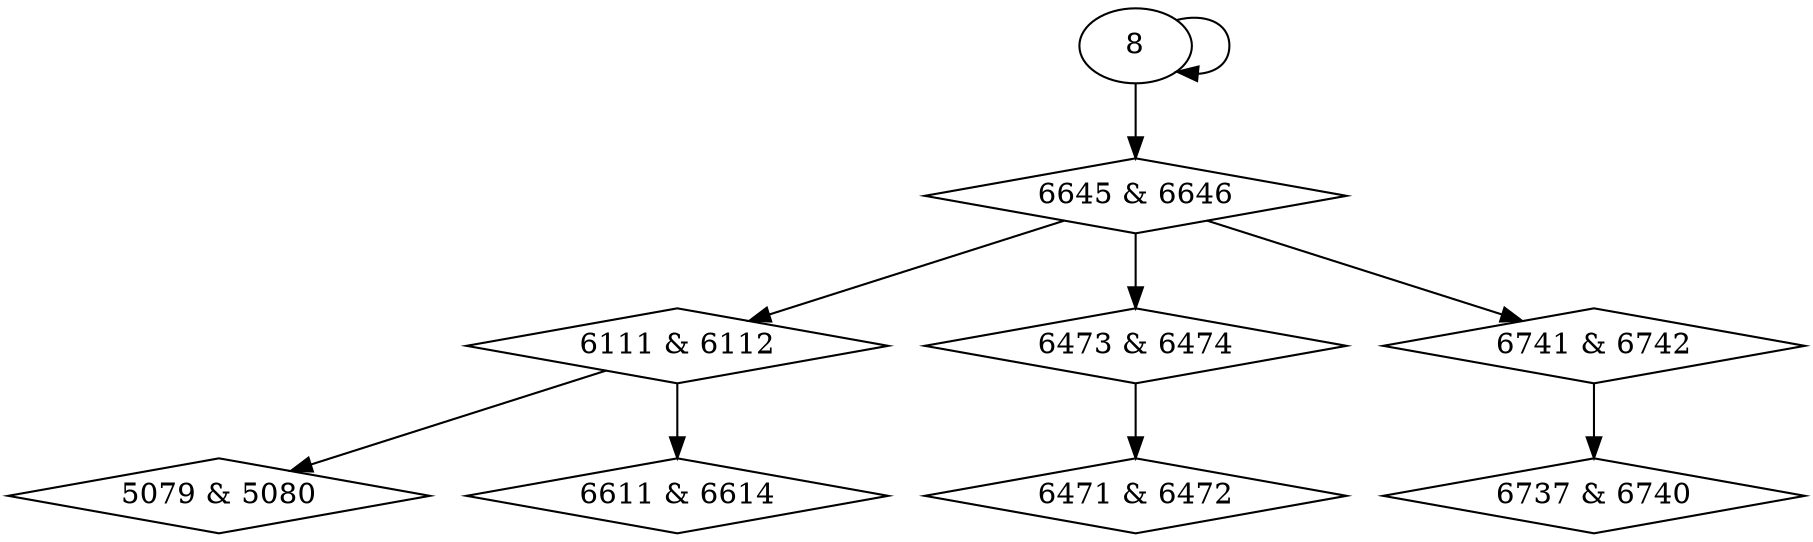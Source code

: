 digraph {
0 [label = "5079 & 5080", shape = diamond];
1 [label = "6111 & 6112", shape = diamond];
2 [label = "6471 & 6472", shape = diamond];
3 [label = "6473 & 6474", shape = diamond];
4 [label = "6611 & 6614", shape = diamond];
5 [label = "6645 & 6646", shape = diamond];
6 [label = "6737 & 6740", shape = diamond];
7 [label = "6741 & 6742", shape = diamond];
1 -> 0;
5 -> 1;
3 -> 2;
5 -> 3;
1 -> 4;
8 -> 5;
7 -> 6;
5 -> 7;
8 -> 8;
}
